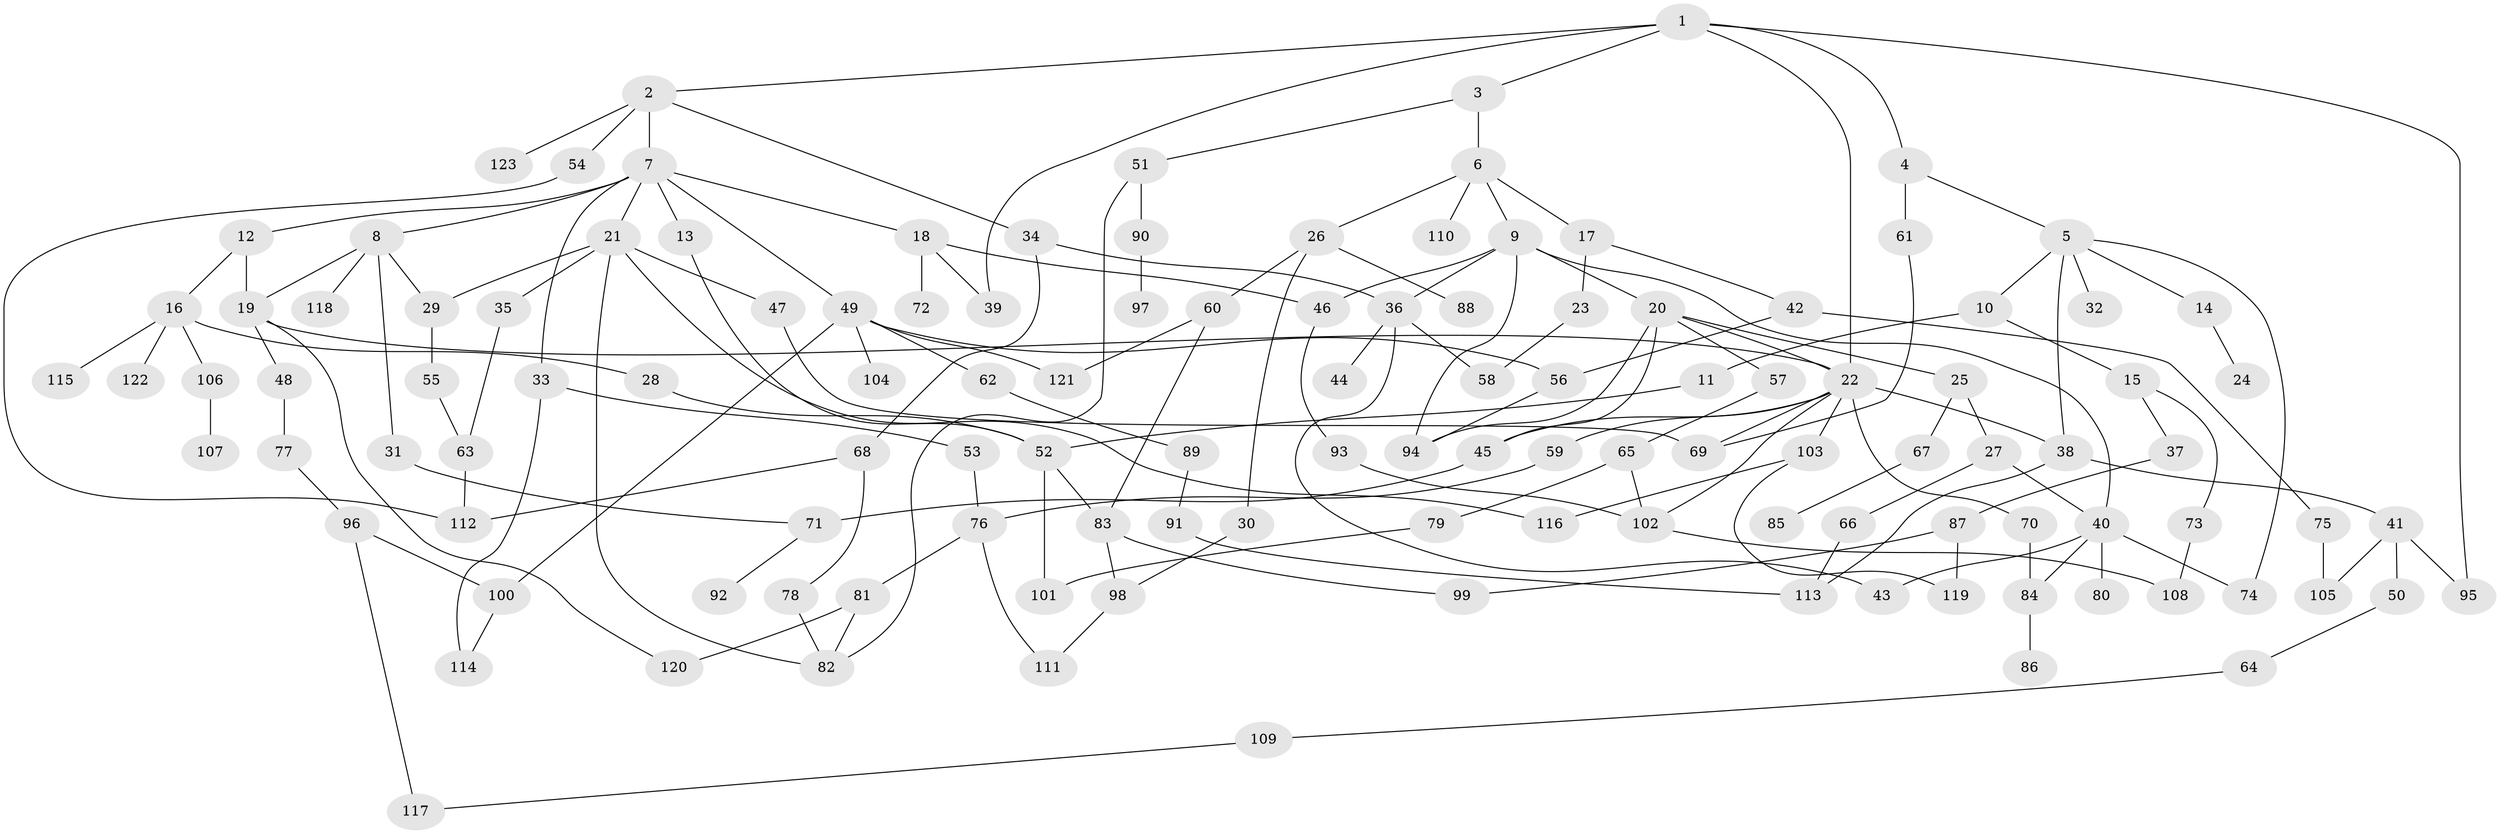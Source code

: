 // Generated by graph-tools (version 1.1) at 2025/25/03/09/25 03:25:34]
// undirected, 123 vertices, 170 edges
graph export_dot {
graph [start="1"]
  node [color=gray90,style=filled];
  1;
  2;
  3;
  4;
  5;
  6;
  7;
  8;
  9;
  10;
  11;
  12;
  13;
  14;
  15;
  16;
  17;
  18;
  19;
  20;
  21;
  22;
  23;
  24;
  25;
  26;
  27;
  28;
  29;
  30;
  31;
  32;
  33;
  34;
  35;
  36;
  37;
  38;
  39;
  40;
  41;
  42;
  43;
  44;
  45;
  46;
  47;
  48;
  49;
  50;
  51;
  52;
  53;
  54;
  55;
  56;
  57;
  58;
  59;
  60;
  61;
  62;
  63;
  64;
  65;
  66;
  67;
  68;
  69;
  70;
  71;
  72;
  73;
  74;
  75;
  76;
  77;
  78;
  79;
  80;
  81;
  82;
  83;
  84;
  85;
  86;
  87;
  88;
  89;
  90;
  91;
  92;
  93;
  94;
  95;
  96;
  97;
  98;
  99;
  100;
  101;
  102;
  103;
  104;
  105;
  106;
  107;
  108;
  109;
  110;
  111;
  112;
  113;
  114;
  115;
  116;
  117;
  118;
  119;
  120;
  121;
  122;
  123;
  1 -- 2;
  1 -- 3;
  1 -- 4;
  1 -- 39;
  1 -- 22;
  1 -- 95;
  2 -- 7;
  2 -- 34;
  2 -- 54;
  2 -- 123;
  3 -- 6;
  3 -- 51;
  4 -- 5;
  4 -- 61;
  5 -- 10;
  5 -- 14;
  5 -- 32;
  5 -- 38;
  5 -- 74;
  6 -- 9;
  6 -- 17;
  6 -- 26;
  6 -- 110;
  7 -- 8;
  7 -- 12;
  7 -- 13;
  7 -- 18;
  7 -- 21;
  7 -- 33;
  7 -- 49;
  8 -- 19;
  8 -- 29;
  8 -- 31;
  8 -- 118;
  9 -- 20;
  9 -- 46;
  9 -- 36;
  9 -- 40;
  9 -- 94;
  10 -- 11;
  10 -- 15;
  11 -- 52;
  12 -- 16;
  12 -- 19;
  13 -- 52;
  14 -- 24;
  15 -- 37;
  15 -- 73;
  16 -- 28;
  16 -- 106;
  16 -- 115;
  16 -- 122;
  17 -- 23;
  17 -- 42;
  18 -- 72;
  18 -- 46;
  18 -- 39;
  19 -- 48;
  19 -- 120;
  19 -- 22;
  20 -- 22;
  20 -- 25;
  20 -- 57;
  20 -- 45;
  20 -- 94;
  21 -- 35;
  21 -- 47;
  21 -- 116;
  21 -- 29;
  21 -- 82;
  22 -- 45;
  22 -- 59;
  22 -- 70;
  22 -- 103;
  22 -- 69;
  22 -- 102;
  22 -- 38;
  23 -- 58;
  25 -- 27;
  25 -- 67;
  26 -- 30;
  26 -- 60;
  26 -- 88;
  27 -- 40;
  27 -- 66;
  28 -- 52;
  29 -- 55;
  30 -- 98;
  31 -- 71;
  33 -- 53;
  33 -- 114;
  34 -- 36;
  34 -- 68;
  35 -- 63;
  36 -- 44;
  36 -- 58;
  36 -- 43;
  37 -- 87;
  38 -- 41;
  38 -- 113;
  40 -- 43;
  40 -- 74;
  40 -- 80;
  40 -- 84;
  41 -- 50;
  41 -- 95;
  41 -- 105;
  42 -- 56;
  42 -- 75;
  45 -- 71;
  46 -- 93;
  47 -- 69;
  48 -- 77;
  49 -- 62;
  49 -- 104;
  49 -- 121;
  49 -- 56;
  49 -- 100;
  50 -- 64;
  51 -- 90;
  51 -- 82;
  52 -- 83;
  52 -- 101;
  53 -- 76;
  54 -- 112;
  55 -- 63;
  56 -- 94;
  57 -- 65;
  59 -- 76;
  60 -- 121;
  60 -- 83;
  61 -- 69;
  62 -- 89;
  63 -- 112;
  64 -- 109;
  65 -- 79;
  65 -- 102;
  66 -- 113;
  67 -- 85;
  68 -- 78;
  68 -- 112;
  70 -- 84;
  71 -- 92;
  73 -- 108;
  75 -- 105;
  76 -- 81;
  76 -- 111;
  77 -- 96;
  78 -- 82;
  79 -- 101;
  81 -- 82;
  81 -- 120;
  83 -- 99;
  83 -- 98;
  84 -- 86;
  87 -- 99;
  87 -- 119;
  89 -- 91;
  90 -- 97;
  91 -- 113;
  93 -- 102;
  96 -- 100;
  96 -- 117;
  98 -- 111;
  100 -- 114;
  102 -- 108;
  103 -- 119;
  103 -- 116;
  106 -- 107;
  109 -- 117;
}
